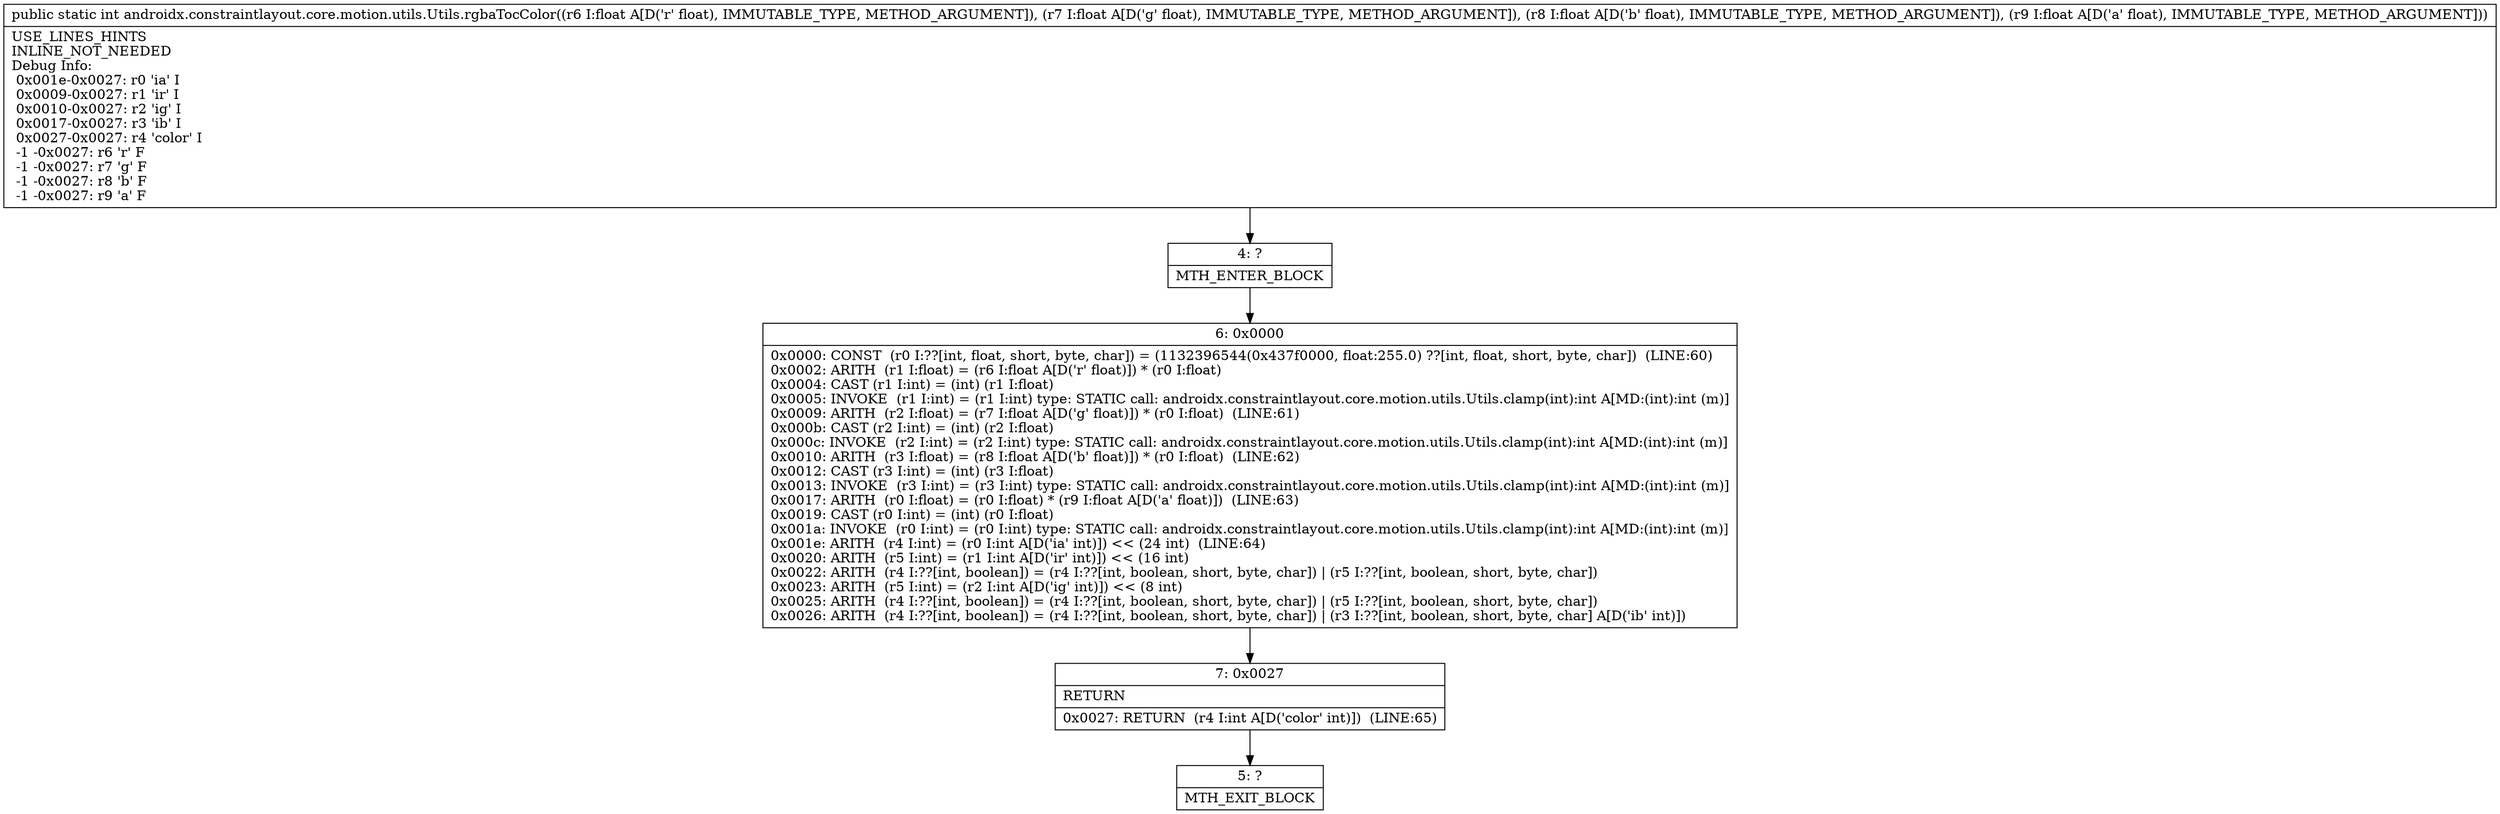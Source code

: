 digraph "CFG forandroidx.constraintlayout.core.motion.utils.Utils.rgbaTocColor(FFFF)I" {
Node_4 [shape=record,label="{4\:\ ?|MTH_ENTER_BLOCK\l}"];
Node_6 [shape=record,label="{6\:\ 0x0000|0x0000: CONST  (r0 I:??[int, float, short, byte, char]) = (1132396544(0x437f0000, float:255.0) ??[int, float, short, byte, char])  (LINE:60)\l0x0002: ARITH  (r1 I:float) = (r6 I:float A[D('r' float)]) * (r0 I:float) \l0x0004: CAST (r1 I:int) = (int) (r1 I:float) \l0x0005: INVOKE  (r1 I:int) = (r1 I:int) type: STATIC call: androidx.constraintlayout.core.motion.utils.Utils.clamp(int):int A[MD:(int):int (m)]\l0x0009: ARITH  (r2 I:float) = (r7 I:float A[D('g' float)]) * (r0 I:float)  (LINE:61)\l0x000b: CAST (r2 I:int) = (int) (r2 I:float) \l0x000c: INVOKE  (r2 I:int) = (r2 I:int) type: STATIC call: androidx.constraintlayout.core.motion.utils.Utils.clamp(int):int A[MD:(int):int (m)]\l0x0010: ARITH  (r3 I:float) = (r8 I:float A[D('b' float)]) * (r0 I:float)  (LINE:62)\l0x0012: CAST (r3 I:int) = (int) (r3 I:float) \l0x0013: INVOKE  (r3 I:int) = (r3 I:int) type: STATIC call: androidx.constraintlayout.core.motion.utils.Utils.clamp(int):int A[MD:(int):int (m)]\l0x0017: ARITH  (r0 I:float) = (r0 I:float) * (r9 I:float A[D('a' float)])  (LINE:63)\l0x0019: CAST (r0 I:int) = (int) (r0 I:float) \l0x001a: INVOKE  (r0 I:int) = (r0 I:int) type: STATIC call: androidx.constraintlayout.core.motion.utils.Utils.clamp(int):int A[MD:(int):int (m)]\l0x001e: ARITH  (r4 I:int) = (r0 I:int A[D('ia' int)]) \<\< (24 int)  (LINE:64)\l0x0020: ARITH  (r5 I:int) = (r1 I:int A[D('ir' int)]) \<\< (16 int) \l0x0022: ARITH  (r4 I:??[int, boolean]) = (r4 I:??[int, boolean, short, byte, char]) \| (r5 I:??[int, boolean, short, byte, char]) \l0x0023: ARITH  (r5 I:int) = (r2 I:int A[D('ig' int)]) \<\< (8 int) \l0x0025: ARITH  (r4 I:??[int, boolean]) = (r4 I:??[int, boolean, short, byte, char]) \| (r5 I:??[int, boolean, short, byte, char]) \l0x0026: ARITH  (r4 I:??[int, boolean]) = (r4 I:??[int, boolean, short, byte, char]) \| (r3 I:??[int, boolean, short, byte, char] A[D('ib' int)]) \l}"];
Node_7 [shape=record,label="{7\:\ 0x0027|RETURN\l|0x0027: RETURN  (r4 I:int A[D('color' int)])  (LINE:65)\l}"];
Node_5 [shape=record,label="{5\:\ ?|MTH_EXIT_BLOCK\l}"];
MethodNode[shape=record,label="{public static int androidx.constraintlayout.core.motion.utils.Utils.rgbaTocColor((r6 I:float A[D('r' float), IMMUTABLE_TYPE, METHOD_ARGUMENT]), (r7 I:float A[D('g' float), IMMUTABLE_TYPE, METHOD_ARGUMENT]), (r8 I:float A[D('b' float), IMMUTABLE_TYPE, METHOD_ARGUMENT]), (r9 I:float A[D('a' float), IMMUTABLE_TYPE, METHOD_ARGUMENT]))  | USE_LINES_HINTS\lINLINE_NOT_NEEDED\lDebug Info:\l  0x001e\-0x0027: r0 'ia' I\l  0x0009\-0x0027: r1 'ir' I\l  0x0010\-0x0027: r2 'ig' I\l  0x0017\-0x0027: r3 'ib' I\l  0x0027\-0x0027: r4 'color' I\l  \-1 \-0x0027: r6 'r' F\l  \-1 \-0x0027: r7 'g' F\l  \-1 \-0x0027: r8 'b' F\l  \-1 \-0x0027: r9 'a' F\l}"];
MethodNode -> Node_4;Node_4 -> Node_6;
Node_6 -> Node_7;
Node_7 -> Node_5;
}

